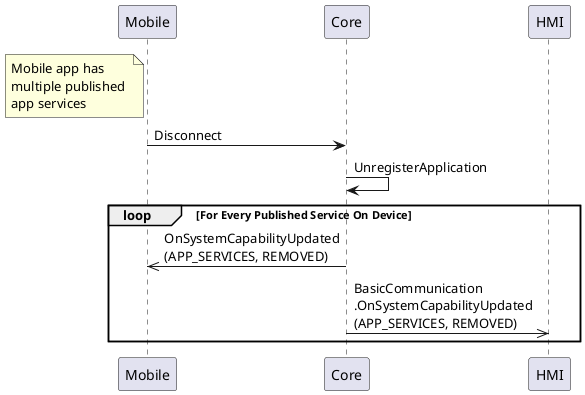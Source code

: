@startuml OnSystemCapabilityUpdated_REMOVED

participant Mobile
participant Core
participant HMI

note left of Mobile: Mobile app has \nmultiple published \napp services

Mobile -> Core : Disconnect
Core -> Core : UnregisterApplication

loop For Every Published Service On Device
    Core ->> Mobile : OnSystemCapabilityUpdated\n(APP_SERVICES, REMOVED)
    Core ->> HMI : BasicCommunication\n.OnSystemCapabilityUpdated\n(APP_SERVICES, REMOVED)
end
@enduml

